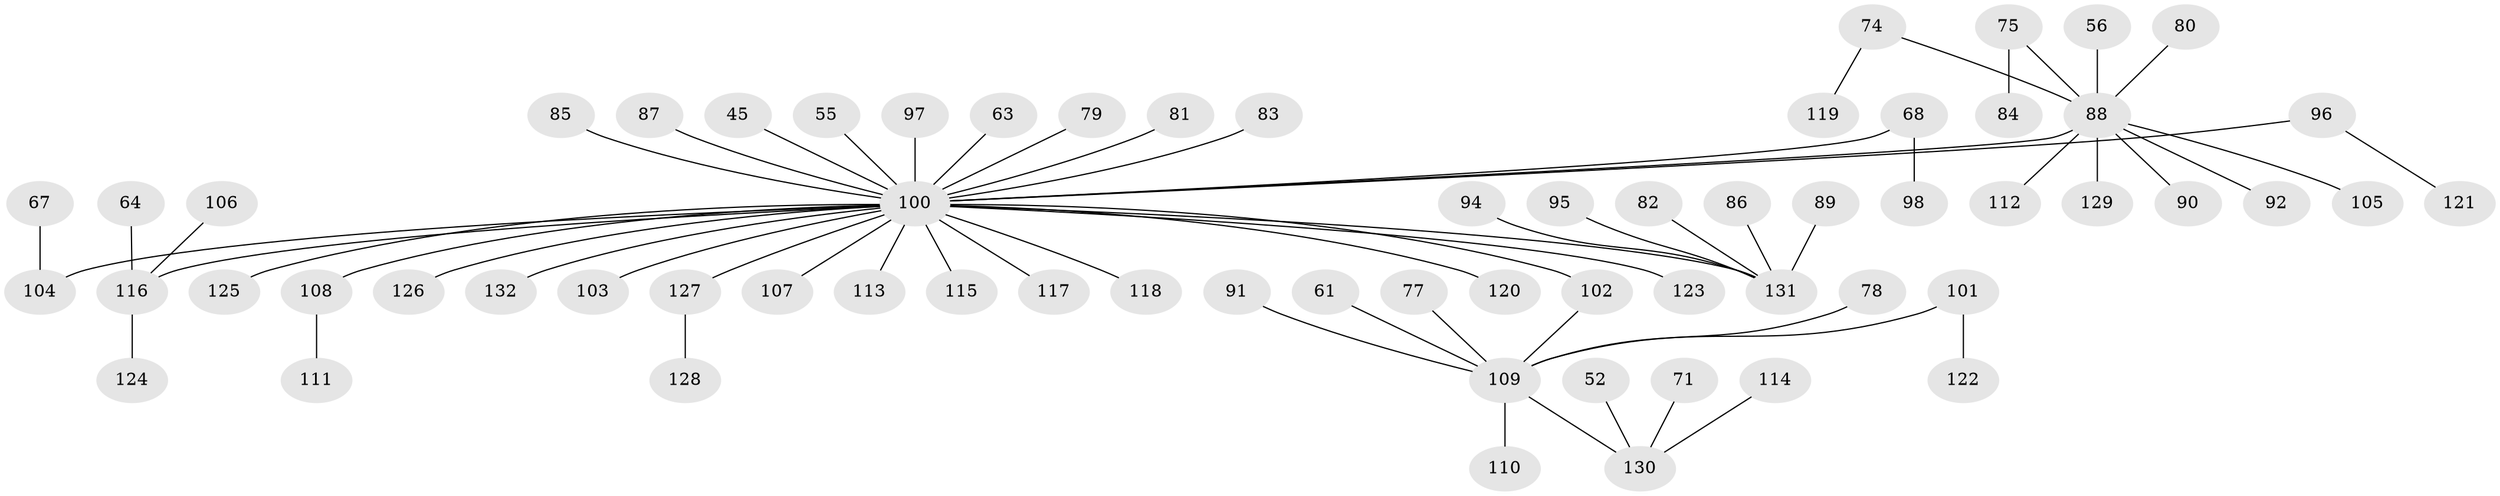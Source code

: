 // original degree distribution, {6: 0.015151515151515152, 3: 0.12121212121212122, 8: 0.007575757575757576, 2: 0.22727272727272727, 5: 0.045454545454545456, 4: 0.05303030303030303, 1: 0.5227272727272727, 7: 0.007575757575757576}
// Generated by graph-tools (version 1.1) at 2025/02/03/05/25 17:02:42]
// undirected, 66 vertices, 65 edges
graph export_dot {
graph [start="1"]
  node [color=gray90,style=filled];
  45;
  52;
  55;
  56;
  61;
  63;
  64;
  67;
  68;
  71;
  74;
  75;
  77;
  78;
  79;
  80;
  81;
  82;
  83;
  84;
  85;
  86;
  87;
  88 [super="+69+48"];
  89;
  90;
  91;
  92;
  94;
  95;
  96;
  97;
  98;
  100 [super="+19+57+59+99+72"];
  101;
  102 [super="+9"];
  103;
  104 [super="+3"];
  105;
  106;
  107;
  108;
  109 [super="+58+93"];
  110;
  111;
  112;
  113;
  114;
  115 [super="+39"];
  116 [super="+46+51+62+60"];
  117;
  118;
  119;
  120;
  121;
  122;
  123;
  124;
  125;
  126;
  127;
  128;
  129;
  130 [super="+34+42"];
  131 [super="+73+76"];
  132;
  45 -- 100;
  52 -- 130;
  55 -- 100;
  56 -- 88;
  61 -- 109;
  63 -- 100;
  64 -- 116;
  67 -- 104;
  68 -- 98;
  68 -- 100;
  71 -- 130;
  74 -- 119;
  74 -- 88;
  75 -- 84;
  75 -- 88;
  77 -- 109;
  78 -- 109;
  79 -- 100;
  80 -- 88;
  81 -- 100;
  82 -- 131;
  83 -- 100;
  85 -- 100;
  86 -- 131;
  87 -- 100;
  88 -- 92;
  88 -- 105;
  88 -- 129;
  88 -- 112;
  88 -- 90;
  88 -- 100;
  89 -- 131;
  91 -- 109;
  94 -- 131;
  95 -- 131;
  96 -- 121;
  96 -- 100;
  97 -- 100;
  100 -- 107;
  100 -- 131;
  100 -- 132;
  100 -- 102;
  100 -- 103;
  100 -- 104;
  100 -- 108;
  100 -- 113;
  100 -- 116;
  100 -- 117;
  100 -- 118;
  100 -- 120;
  100 -- 123;
  100 -- 127;
  100 -- 125;
  100 -- 126;
  100 -- 115;
  101 -- 122;
  101 -- 109;
  102 -- 109;
  106 -- 116;
  108 -- 111;
  109 -- 130;
  109 -- 110;
  114 -- 130;
  116 -- 124;
  127 -- 128;
}
